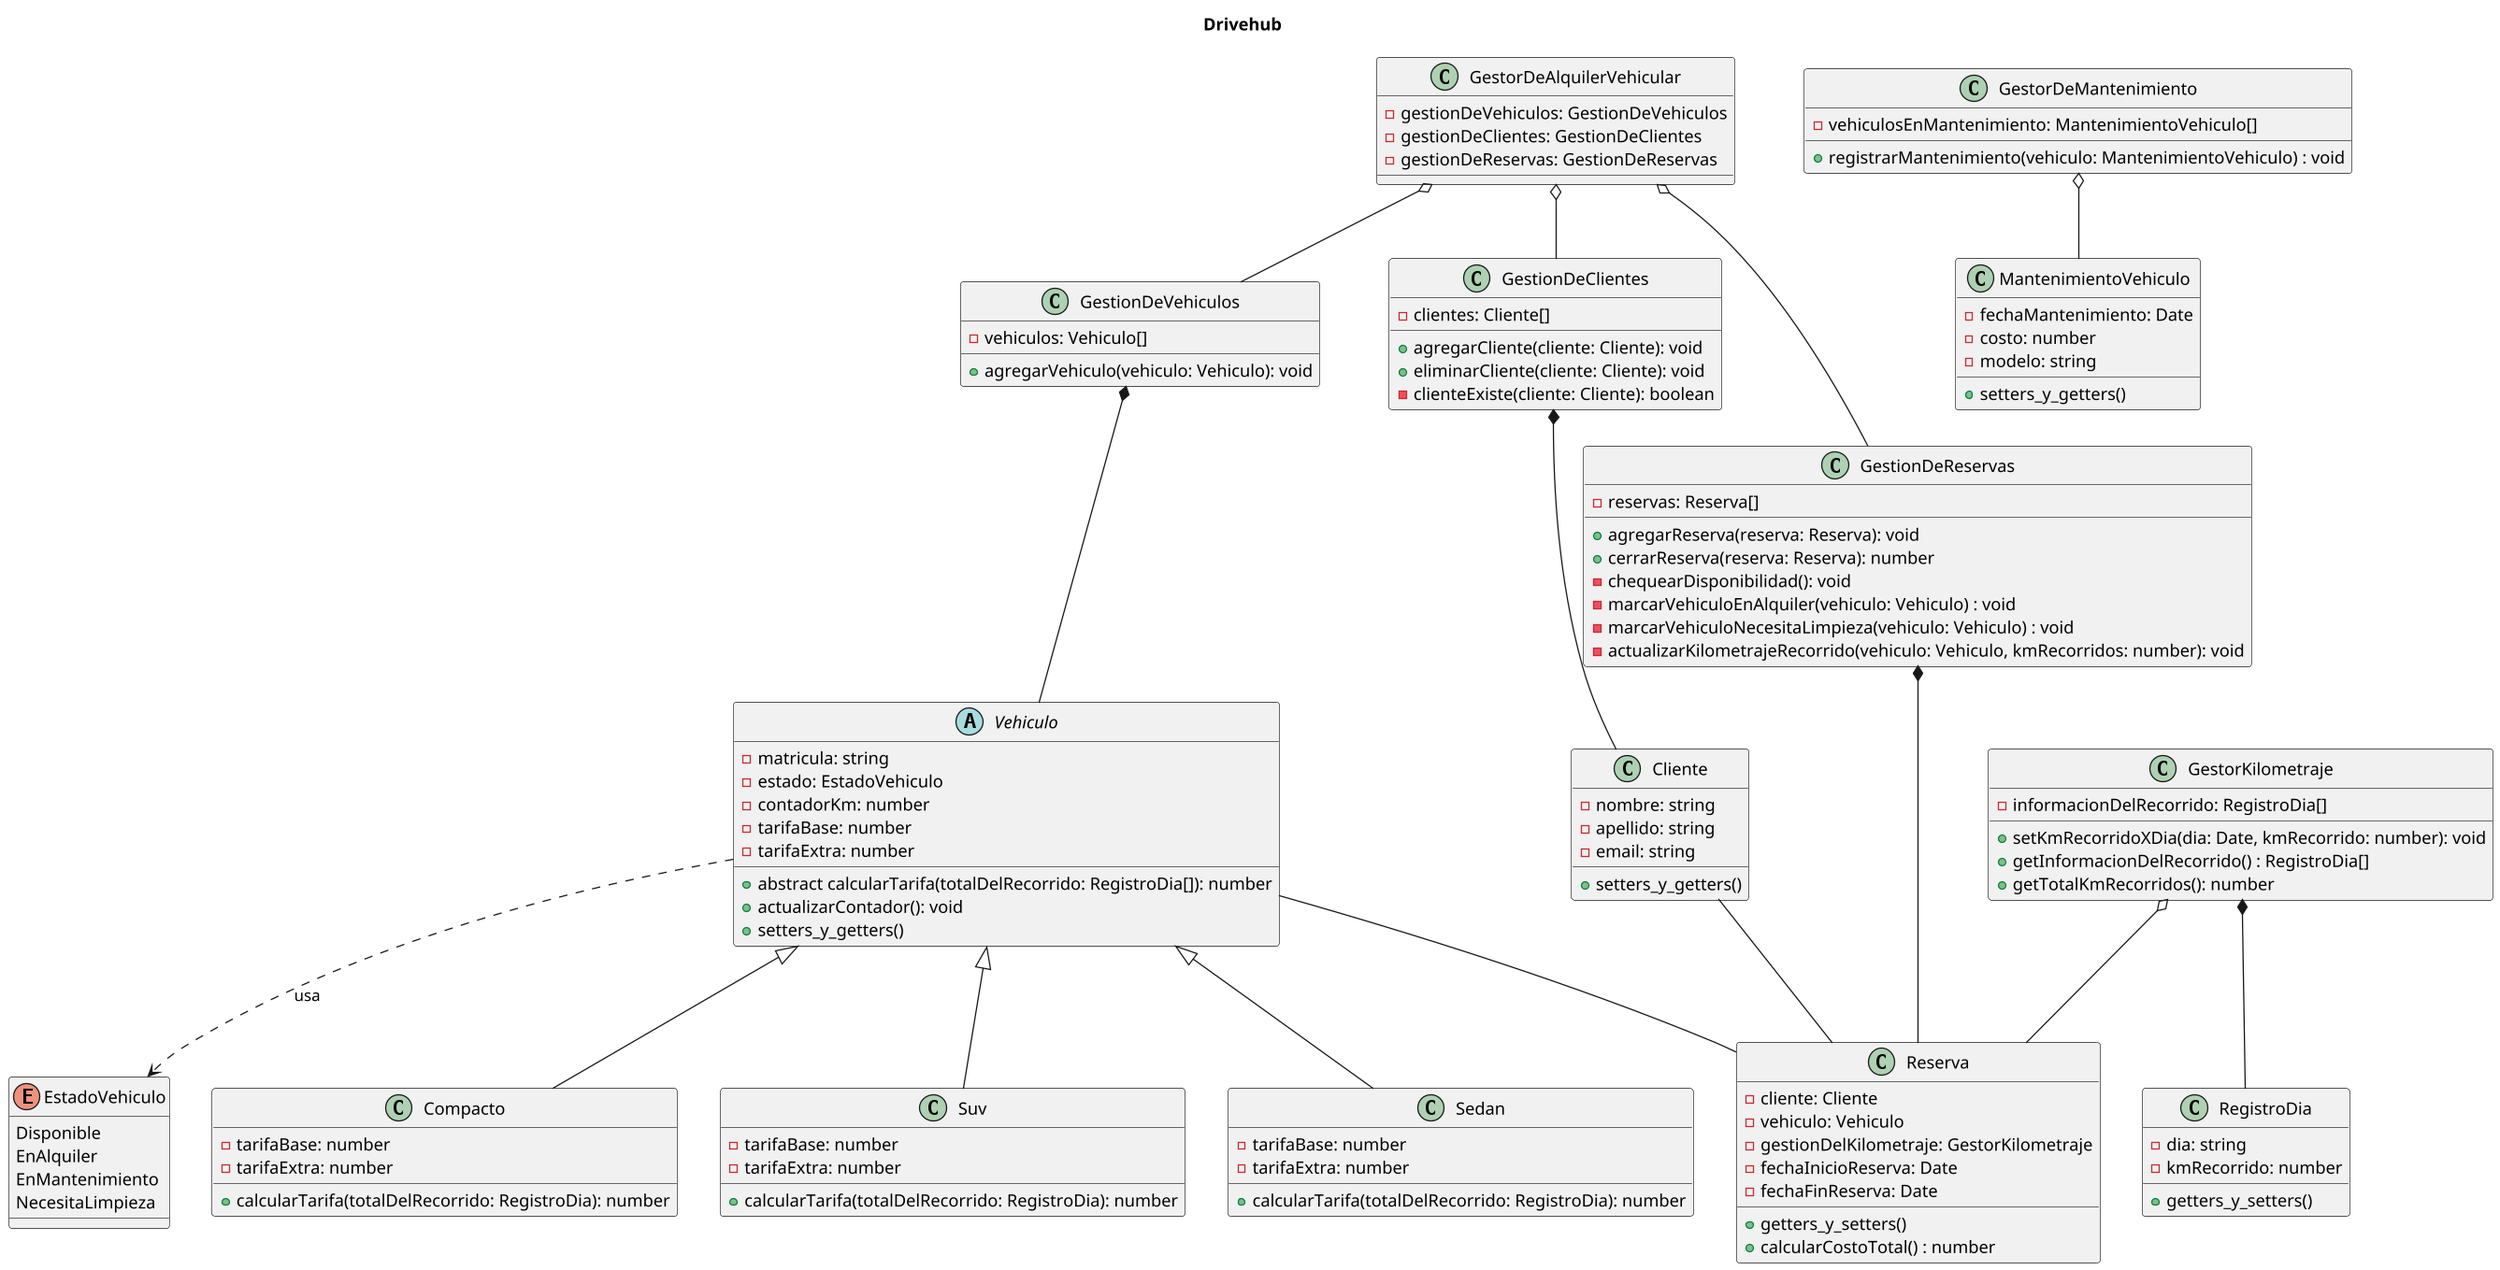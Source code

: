 @startuml TP

title "Drivehub"
scale 1.3

enum EstadoVehiculo {
   Disponible
   EnAlquiler
   EnMantenimiento
   NecesitaLimpieza
}

' Vehiculos
abstract class Vehiculo{
   -matricula: string
   -estado: EstadoVehiculo
   -contadorKm: number
   -tarifaBase: number
   -tarifaExtra: number

   + abstract calcularTarifa(totalDelRecorrido: RegistroDia[]): number
   + actualizarContador(): void
   + setters_y_getters()
}

class Compacto{
   -tarifaBase: number
   -tarifaExtra: number
   + calcularTarifa(totalDelRecorrido: RegistroDia): number
}

class Suv{
   -tarifaBase: number
   -tarifaExtra: number
   + calcularTarifa(totalDelRecorrido: RegistroDia): number
}

class Sedan{
   -tarifaBase: number
   -tarifaExtra: number
   + calcularTarifa(totalDelRecorrido: RegistroDia): number
}

Vehiculo <|-- Compacto
Vehiculo <|-- Sedan
Vehiculo <|-- Suv

' Clientes
class Cliente{
   -nombre: string
   -apellido: string
   -email: string
   
   + setters_y_getters()
}

class GestionDeClientes{
   - clientes: Cliente[]
   + agregarCliente(cliente: Cliente): void
   + eliminarCliente(cliente: Cliente): void
   - clienteExiste(cliente: Cliente): boolean
}

GestionDeClientes *-- Cliente

' Reservas
class Reserva{
   -cliente: Cliente
   -vehiculo: Vehiculo
   -gestionDelKilometraje: GestorKilometraje
   -fechaInicioReserva: Date
   - fechaFinReserva: Date
   
   + getters_y_setters()
   + calcularCostoTotal() : number
}

class RegistroDia{
   - dia: string
   - kmRecorrido: number
   + getters_y_setters()
}


class GestorKilometraje{
   - informacionDelRecorrido: RegistroDia[]
   + setKmRecorridoXDia(dia: Date, kmRecorrido: number): void
   + getInformacionDelRecorrido() : RegistroDia[]
   + getTotalKmRecorridos(): number
}

class GestionDeReservas{
   -reservas: Reserva[]
   +agregarReserva(reserva: Reserva): void
   +cerrarReserva(reserva: Reserva): number
   -chequearDisponibilidad(): void
   - marcarVehiculoEnAlquiler(vehiculo: Vehiculo) : void
   - marcarVehiculoNecesitaLimpieza(vehiculo: Vehiculo) : void
   - actualizarKilometrajeRecorrido(vehiculo: Vehiculo, kmRecorridos: number): void
}

GestionDeReservas *-- Reserva
GestorKilometraje o-- Reserva

Cliente -- Reserva
Vehiculo -- Reserva

' Vehiculos gestion
class GestionDeVehiculos{
   - vehiculos: Vehiculo[]
   + agregarVehiculo(vehiculo: Vehiculo): void
}

GestionDeVehiculos *-- Vehiculo

' Gestor principal
class GestorDeAlquilerVehicular{
   - gestionDeVehiculos: GestionDeVehiculos
   - gestionDeClientes: GestionDeClientes
   - gestionDeReservas: GestionDeReservas
}

GestorDeAlquilerVehicular o-- GestionDeVehiculos
GestorDeAlquilerVehicular o-- GestionDeReservas
GestorDeAlquilerVehicular o-- GestionDeClientes

' Mantenimiento
class MantenimientoVehiculo{
   -fechaMantenimiento: Date
   -costo: number
   -modelo: string
   + setters_y_getters()
}

class GestorDeMantenimiento{
   - vehiculosEnMantenimiento: MantenimientoVehiculo[]
   + registrarMantenimiento(vehiculo: MantenimientoVehiculo) : void
}

GestorDeMantenimiento o-- MantenimientoVehiculo
GestorKilometraje *-- RegistroDia

Vehiculo ..> EstadoVehiculo : usa

' Dep
